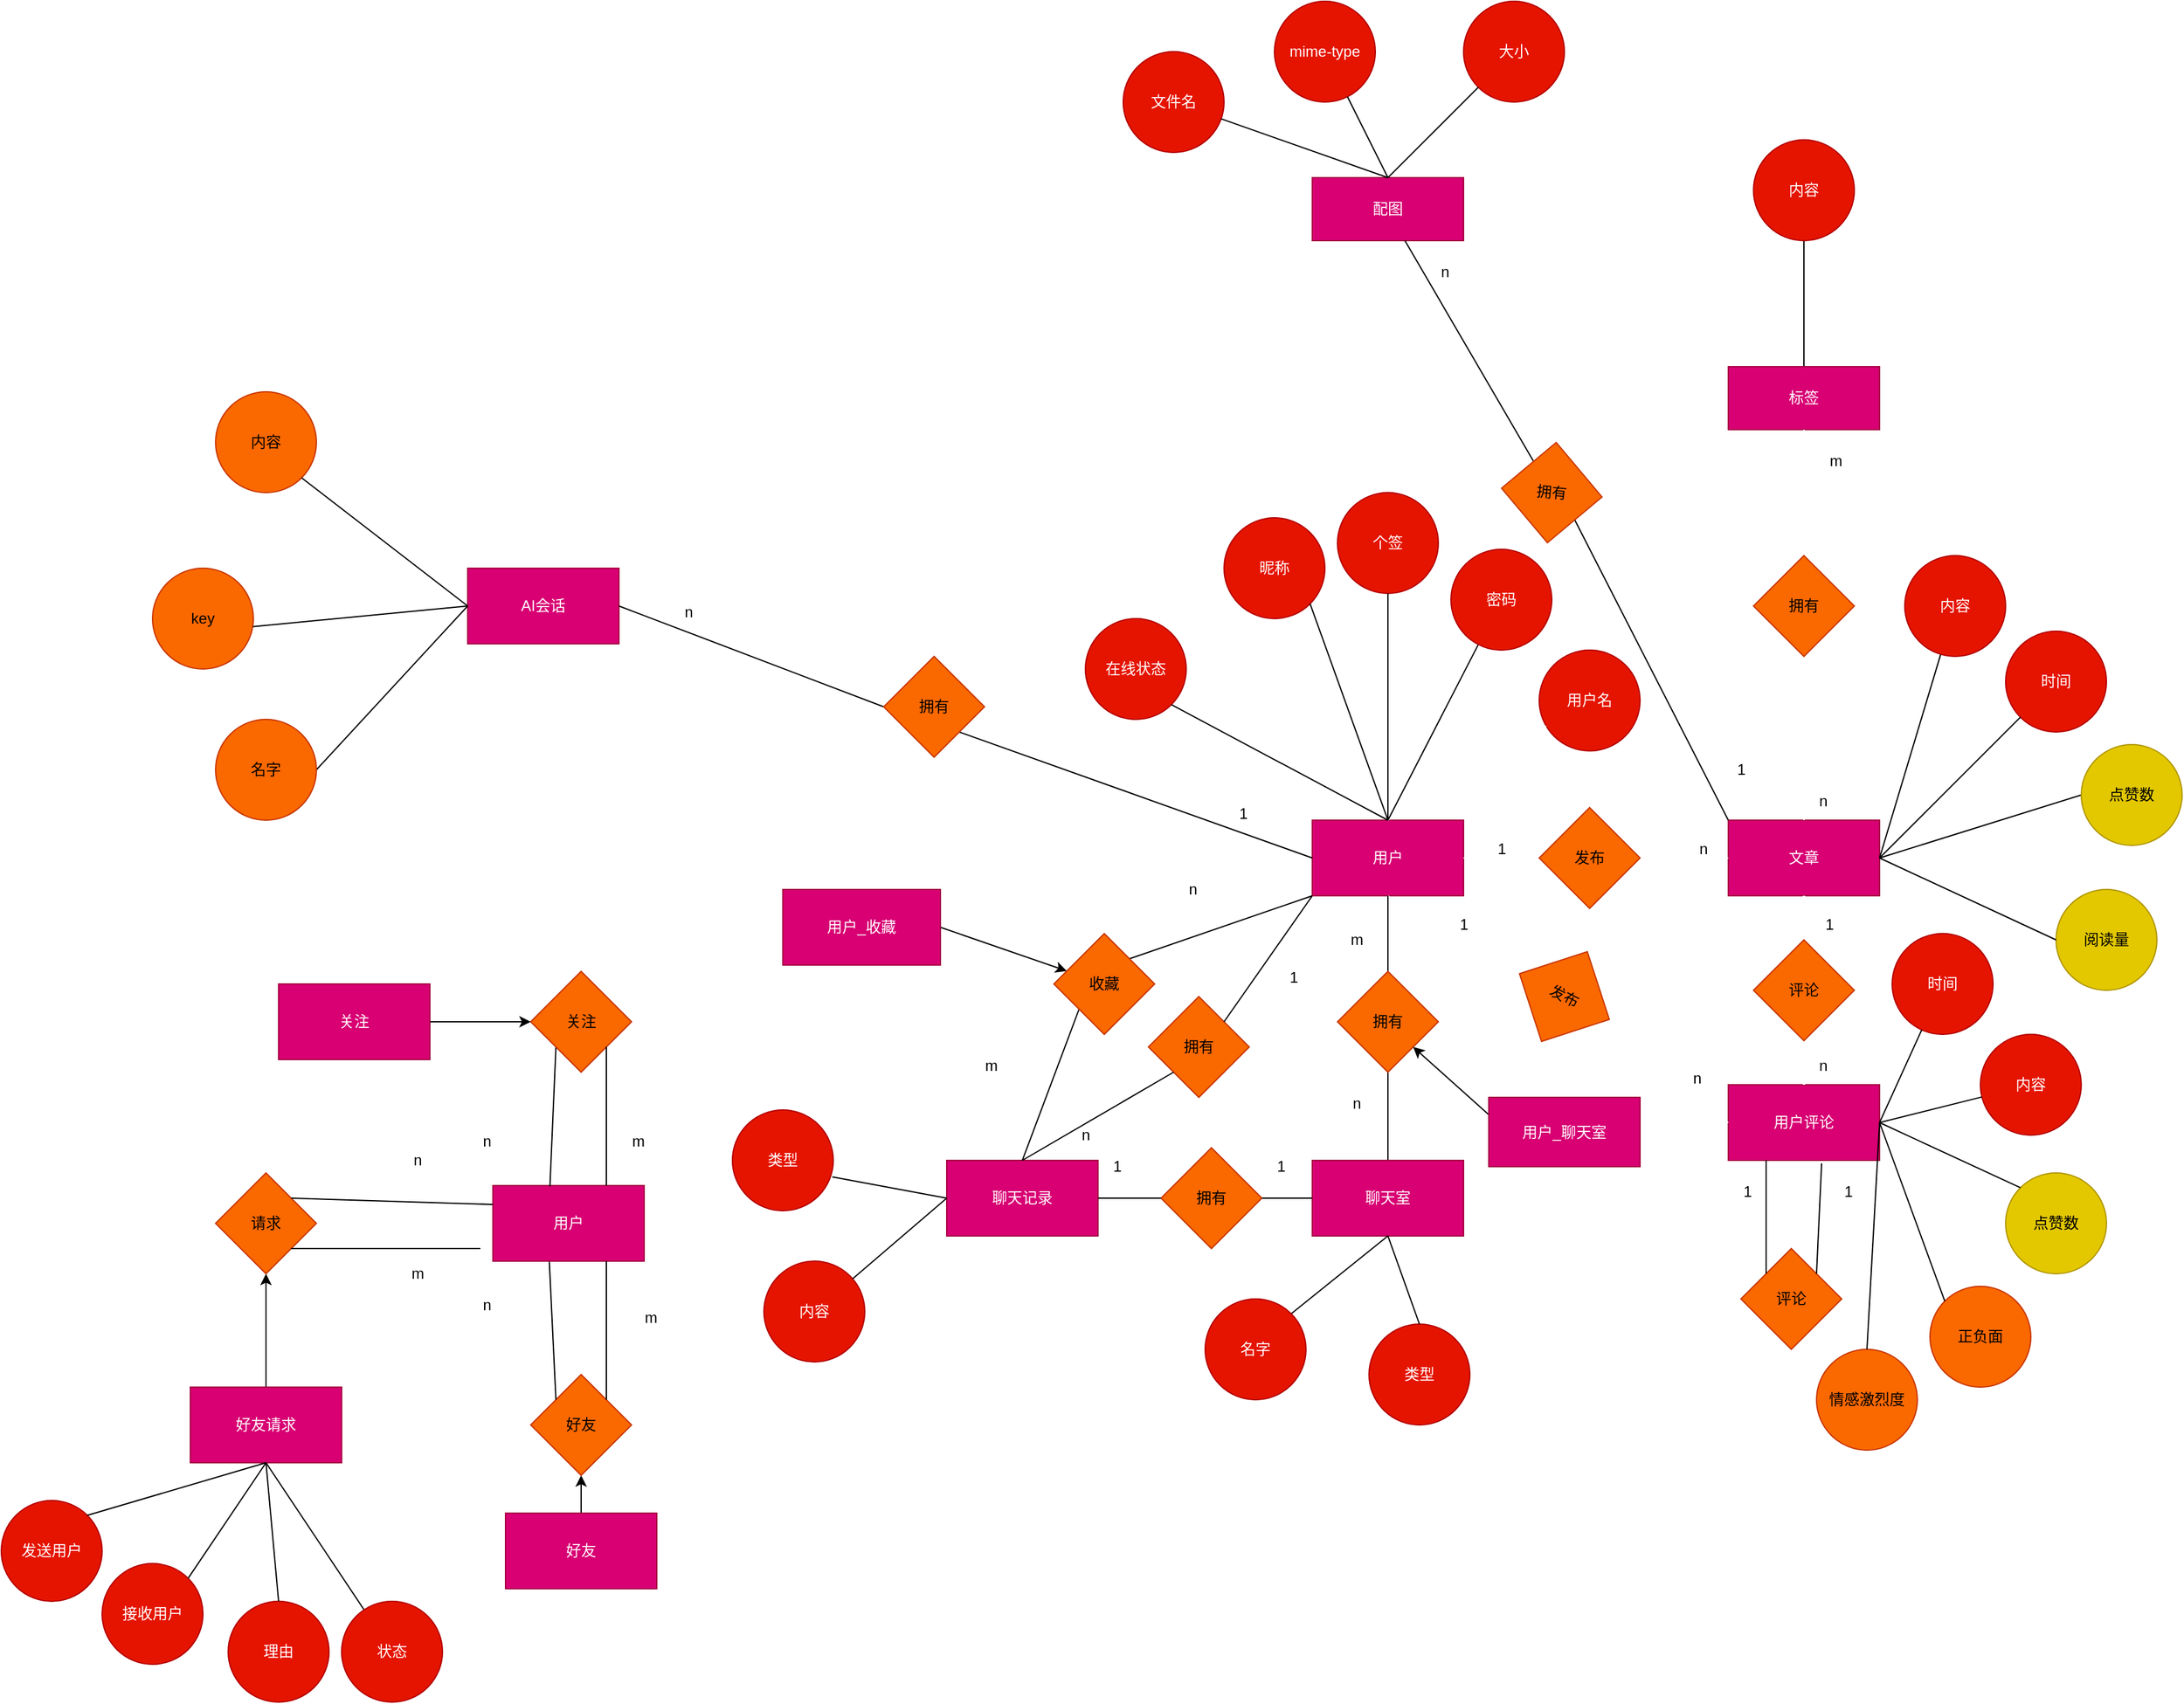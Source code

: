 <mxfile>
    <diagram id="R2lEEEUBdFMjLlhIrx00" name="Page-1">
        <mxGraphModel dx="3208" dy="2515" grid="1" gridSize="10" guides="1" tooltips="1" connect="1" arrows="0" fold="1" page="1" pageScale="1" pageWidth="850" pageHeight="1100" background="none" math="0" shadow="0" extFonts="Permanent Marker^https://fonts.googleapis.com/css?family=Permanent+Marker">
            <root>
                <mxCell id="0"/>
                <mxCell id="1" parent="0"/>
                <mxCell id="DeaLxXlCog-NYYRVNvKE-16" value="用户" style="rounded=0;whiteSpace=wrap;html=1;fillColor=#d80073;fontColor=#ffffff;strokeColor=#A50040;" parent="1" vertex="1">
                    <mxGeometry x="140" y="170" width="120" height="60" as="geometry"/>
                </mxCell>
                <mxCell id="DeaLxXlCog-NYYRVNvKE-17" value="文章" style="rounded=0;whiteSpace=wrap;html=1;fillColor=#d80073;fontColor=#ffffff;strokeColor=#A50040;" parent="1" vertex="1">
                    <mxGeometry x="470" y="170" width="120" height="60" as="geometry"/>
                </mxCell>
                <mxCell id="DeaLxXlCog-NYYRVNvKE-18" value="用户评论" style="rounded=0;whiteSpace=wrap;html=1;fillColor=#d80073;fontColor=#ffffff;strokeColor=#A50040;" parent="1" vertex="1">
                    <mxGeometry x="470" y="380" width="120" height="60" as="geometry"/>
                </mxCell>
                <mxCell id="DeaLxXlCog-NYYRVNvKE-57" value="" style="edgeStyle=orthogonalEdgeStyle;rounded=0;orthogonalLoop=1;jettySize=auto;html=1;endArrow=none;endFill=0;" parent="1" source="DeaLxXlCog-NYYRVNvKE-19" target="DeaLxXlCog-NYYRVNvKE-56" edge="1">
                    <mxGeometry relative="1" as="geometry"/>
                </mxCell>
                <mxCell id="DeaLxXlCog-NYYRVNvKE-19" value="标签" style="rounded=0;whiteSpace=wrap;html=1;fillColor=#d80073;fontColor=#ffffff;strokeColor=#A50040;" parent="1" vertex="1">
                    <mxGeometry x="470" y="-190" width="120" height="50" as="geometry"/>
                </mxCell>
                <mxCell id="DeaLxXlCog-NYYRVNvKE-20" value="" style="endArrow=none;html=1;rounded=0;exitX=1;exitY=0.5;exitDx=0;exitDy=0;strokeColor=#FFFFFF;entryX=0;entryY=0.5;entryDx=0;entryDy=0;fillColor=#f5f5f5;" parent="1" source="DeaLxXlCog-NYYRVNvKE-16" target="DeaLxXlCog-NYYRVNvKE-17" edge="1">
                    <mxGeometry width="50" height="50" relative="1" as="geometry">
                        <mxPoint x="400" y="240" as="sourcePoint"/>
                        <mxPoint x="460" y="200" as="targetPoint"/>
                    </mxGeometry>
                </mxCell>
                <mxCell id="DeaLxXlCog-NYYRVNvKE-21" value="发布" style="rhombus;whiteSpace=wrap;html=1;fillColor=#fa6800;strokeColor=#C73500;fontColor=#000000;" parent="1" vertex="1">
                    <mxGeometry x="320" y="160" width="80" height="80" as="geometry"/>
                </mxCell>
                <mxCell id="DeaLxXlCog-NYYRVNvKE-22" value="" style="endArrow=none;html=1;rounded=0;entryX=0;entryY=0.5;entryDx=0;entryDy=0;exitX=0.5;exitY=1;exitDx=0;exitDy=0;fillColor=#f5f5f5;strokeColor=#FFFFFF;" parent="1" source="DeaLxXlCog-NYYRVNvKE-16" target="DeaLxXlCog-NYYRVNvKE-18" edge="1">
                    <mxGeometry width="50" height="50" relative="1" as="geometry">
                        <mxPoint x="210" y="240" as="sourcePoint"/>
                        <mxPoint x="450" y="190" as="targetPoint"/>
                        <Array as="points"/>
                    </mxGeometry>
                </mxCell>
                <mxCell id="DeaLxXlCog-NYYRVNvKE-23" value="发布" style="rhombus;whiteSpace=wrap;html=1;direction=south;rotation=27;fillColor=#fa6800;fontColor=#000000;strokeColor=#C73500;" parent="1" vertex="1">
                    <mxGeometry x="300" y="270" width="80" height="80" as="geometry"/>
                </mxCell>
                <mxCell id="DeaLxXlCog-NYYRVNvKE-24" value="" style="endArrow=none;html=1;strokeWidth=2;rounded=0;entryX=0.5;entryY=1;entryDx=0;entryDy=0;exitX=0.5;exitY=0;exitDx=0;exitDy=0;fillColor=#6a00ff;strokeColor=#FFFFFF;" parent="1" source="DeaLxXlCog-NYYRVNvKE-26" target="DeaLxXlCog-NYYRVNvKE-17" edge="1">
                    <mxGeometry width="50" height="50" relative="1" as="geometry">
                        <mxPoint x="400" y="240" as="sourcePoint"/>
                        <mxPoint x="450" y="190" as="targetPoint"/>
                    </mxGeometry>
                </mxCell>
                <mxCell id="DeaLxXlCog-NYYRVNvKE-25" value="" style="endArrow=none;html=1;strokeWidth=2;rounded=0;entryX=0.5;entryY=1;entryDx=0;entryDy=0;exitX=0.5;exitY=0;exitDx=0;exitDy=0;fillColor=#6a00ff;strokeColor=#FFFFFF;" parent="1" source="DeaLxXlCog-NYYRVNvKE-18" target="DeaLxXlCog-NYYRVNvKE-26" edge="1">
                    <mxGeometry width="50" height="50" relative="1" as="geometry">
                        <mxPoint x="530" y="370" as="sourcePoint"/>
                        <mxPoint x="530" y="230" as="targetPoint"/>
                    </mxGeometry>
                </mxCell>
                <mxCell id="DeaLxXlCog-NYYRVNvKE-26" value="评论" style="rhombus;whiteSpace=wrap;html=1;fillColor=#fa6800;fontColor=#000000;strokeColor=#C73500;" parent="1" vertex="1">
                    <mxGeometry x="490" y="265" width="80" height="80" as="geometry"/>
                </mxCell>
                <mxCell id="DeaLxXlCog-NYYRVNvKE-27" value="" style="endArrow=none;html=1;rounded=0;entryX=0.5;entryY=1;entryDx=0;entryDy=0;exitX=0.5;exitY=0;exitDx=0;exitDy=0;fillColor=#6a00ff;strokeColor=#FFFFFF;startArrow=none;" parent="1" source="DeaLxXlCog-NYYRVNvKE-29" target="DeaLxXlCog-NYYRVNvKE-19" edge="1">
                    <mxGeometry width="50" height="50" relative="1" as="geometry">
                        <mxPoint x="400" y="240" as="sourcePoint"/>
                        <mxPoint x="450" y="190" as="targetPoint"/>
                    </mxGeometry>
                </mxCell>
                <mxCell id="DeaLxXlCog-NYYRVNvKE-30" value="用户名" style="ellipse;whiteSpace=wrap;html=1;rounded=0;fillColor=#e51400;fontColor=#ffffff;strokeColor=#B20000;" parent="1" vertex="1">
                    <mxGeometry x="320" y="35" width="80" height="80" as="geometry"/>
                </mxCell>
                <mxCell id="DeaLxXlCog-NYYRVNvKE-34" value="" style="endArrow=none;html=1;rounded=0;fillColor=#b1ddf0;strokeColor=#FFFFFF;exitX=0.5;exitY=0;exitDx=0;exitDy=0;" parent="1" source="DeaLxXlCog-NYYRVNvKE-16" target="DeaLxXlCog-NYYRVNvKE-30" edge="1">
                    <mxGeometry width="50" height="50" relative="1" as="geometry">
                        <mxPoint x="400" y="210" as="sourcePoint"/>
                        <mxPoint x="450" y="160" as="targetPoint"/>
                    </mxGeometry>
                </mxCell>
                <mxCell id="DeaLxXlCog-NYYRVNvKE-35" value="" style="endArrow=none;html=1;rounded=0;" parent="1" target="DeaLxXlCog-NYYRVNvKE-36" edge="1">
                    <mxGeometry width="50" height="50" relative="1" as="geometry">
                        <mxPoint x="200" y="170" as="sourcePoint"/>
                        <mxPoint x="50" y="180" as="targetPoint"/>
                    </mxGeometry>
                </mxCell>
                <mxCell id="DeaLxXlCog-NYYRVNvKE-36" value="密码" style="ellipse;whiteSpace=wrap;html=1;fillColor=#e51400;fontColor=#ffffff;strokeColor=#B20000;" parent="1" vertex="1">
                    <mxGeometry x="250" y="-45" width="80" height="80" as="geometry"/>
                </mxCell>
                <mxCell id="DeaLxXlCog-NYYRVNvKE-37" value="1" style="text;html=1;align=center;verticalAlign=middle;resizable=0;points=[];autosize=1;strokeColor=none;fillColor=none;" parent="1" vertex="1">
                    <mxGeometry x="275" y="178" width="30" height="30" as="geometry"/>
                </mxCell>
                <mxCell id="DeaLxXlCog-NYYRVNvKE-38" value="n" style="text;html=1;align=center;verticalAlign=middle;resizable=0;points=[];autosize=1;strokeColor=none;fillColor=none;" parent="1" vertex="1">
                    <mxGeometry x="435" y="178" width="30" height="30" as="geometry"/>
                </mxCell>
                <mxCell id="DeaLxXlCog-NYYRVNvKE-39" value="1" style="text;html=1;align=center;verticalAlign=middle;resizable=0;points=[];autosize=1;strokeColor=none;fillColor=none;" parent="1" vertex="1">
                    <mxGeometry x="245" y="238" width="30" height="30" as="geometry"/>
                </mxCell>
                <mxCell id="DeaLxXlCog-NYYRVNvKE-40" value="n" style="text;html=1;align=center;verticalAlign=middle;resizable=0;points=[];autosize=1;strokeColor=none;fillColor=none;" parent="1" vertex="1">
                    <mxGeometry x="430" y="360" width="30" height="30" as="geometry"/>
                </mxCell>
                <mxCell id="DeaLxXlCog-NYYRVNvKE-42" value="n" style="text;html=1;align=center;verticalAlign=middle;resizable=0;points=[];autosize=1;strokeColor=none;fillColor=none;" parent="1" vertex="1">
                    <mxGeometry x="530" y="140" width="30" height="30" as="geometry"/>
                </mxCell>
                <mxCell id="DeaLxXlCog-NYYRVNvKE-43" value="m" style="text;html=1;align=center;verticalAlign=middle;resizable=0;points=[];autosize=1;strokeColor=none;fillColor=none;" parent="1" vertex="1">
                    <mxGeometry x="540" y="-130" width="30" height="30" as="geometry"/>
                </mxCell>
                <mxCell id="DeaLxXlCog-NYYRVNvKE-44" value="1" style="text;html=1;align=center;verticalAlign=middle;resizable=0;points=[];autosize=1;strokeColor=none;fillColor=none;" parent="1" vertex="1">
                    <mxGeometry x="535" y="238" width="30" height="30" as="geometry"/>
                </mxCell>
                <mxCell id="DeaLxXlCog-NYYRVNvKE-45" value="n" style="text;html=1;align=center;verticalAlign=middle;resizable=0;points=[];autosize=1;strokeColor=none;fillColor=none;" parent="1" vertex="1">
                    <mxGeometry x="530" y="350" width="30" height="30" as="geometry"/>
                </mxCell>
                <mxCell id="DeaLxXlCog-NYYRVNvKE-46" value="时间" style="ellipse;whiteSpace=wrap;html=1;fillColor=#e51400;strokeColor=#B20000;fontColor=#ffffff;rounded=0;" parent="1" vertex="1">
                    <mxGeometry x="600" y="260" width="80" height="80" as="geometry"/>
                </mxCell>
                <mxCell id="DeaLxXlCog-NYYRVNvKE-48" value="内容" style="ellipse;whiteSpace=wrap;html=1;fillColor=#e51400;strokeColor=#B20000;fontColor=#ffffff;rounded=0;" parent="1" vertex="1">
                    <mxGeometry x="670" y="340" width="80" height="80" as="geometry"/>
                </mxCell>
                <mxCell id="DeaLxXlCog-NYYRVNvKE-50" value="时间" style="ellipse;whiteSpace=wrap;html=1;fillColor=#e51400;strokeColor=#B20000;fontColor=#ffffff;rounded=0;" parent="1" vertex="1">
                    <mxGeometry x="690" y="20" width="80" height="80" as="geometry"/>
                </mxCell>
                <mxCell id="DeaLxXlCog-NYYRVNvKE-54" value="" style="endArrow=none;html=1;rounded=0;" parent="1" target="DeaLxXlCog-NYYRVNvKE-55" edge="1">
                    <mxGeometry width="50" height="50" relative="1" as="geometry">
                        <mxPoint x="590" y="200" as="sourcePoint"/>
                        <mxPoint x="660" y="120" as="targetPoint"/>
                    </mxGeometry>
                </mxCell>
                <mxCell id="DeaLxXlCog-NYYRVNvKE-55" value="内容" style="ellipse;whiteSpace=wrap;html=1;fillColor=#e51400;fontColor=#ffffff;strokeColor=#B20000;" parent="1" vertex="1">
                    <mxGeometry x="610" y="-40" width="80" height="80" as="geometry"/>
                </mxCell>
                <mxCell id="DeaLxXlCog-NYYRVNvKE-56" value="内容" style="ellipse;whiteSpace=wrap;html=1;fillColor=#e51400;strokeColor=#B20000;fontColor=#ffffff;rounded=0;" parent="1" vertex="1">
                    <mxGeometry x="490" y="-370" width="80" height="80" as="geometry"/>
                </mxCell>
                <mxCell id="DeaLxXlCog-NYYRVNvKE-58" value="" style="endArrow=none;html=1;rounded=0;exitX=1;exitY=0.5;exitDx=0;exitDy=0;entryX=0;entryY=1;entryDx=0;entryDy=0;" parent="1" source="DeaLxXlCog-NYYRVNvKE-17" target="DeaLxXlCog-NYYRVNvKE-50" edge="1">
                    <mxGeometry width="50" height="50" relative="1" as="geometry">
                        <mxPoint x="600" y="180" as="sourcePoint"/>
                        <mxPoint x="670" y="130" as="targetPoint"/>
                    </mxGeometry>
                </mxCell>
                <mxCell id="DeaLxXlCog-NYYRVNvKE-59" value="" style="endArrow=none;html=1;rounded=0;exitX=1;exitY=0.5;exitDx=0;exitDy=0;" parent="1" source="DeaLxXlCog-NYYRVNvKE-18" target="DeaLxXlCog-NYYRVNvKE-46" edge="1">
                    <mxGeometry width="50" height="50" relative="1" as="geometry">
                        <mxPoint x="600" y="210" as="sourcePoint"/>
                        <mxPoint x="700" y="210" as="targetPoint"/>
                    </mxGeometry>
                </mxCell>
                <mxCell id="DeaLxXlCog-NYYRVNvKE-60" value="" style="endArrow=none;html=1;rounded=0;exitX=1;exitY=0.5;exitDx=0;exitDy=0;" parent="1" source="DeaLxXlCog-NYYRVNvKE-18" target="DeaLxXlCog-NYYRVNvKE-48" edge="1">
                    <mxGeometry width="50" height="50" relative="1" as="geometry">
                        <mxPoint x="590" y="400" as="sourcePoint"/>
                        <mxPoint x="700" y="410" as="targetPoint"/>
                    </mxGeometry>
                </mxCell>
                <mxCell id="5" value="1" style="text;html=1;align=center;verticalAlign=middle;resizable=0;points=[];autosize=1;strokeColor=none;fillColor=none;" parent="1" vertex="1">
                    <mxGeometry x="550" y="450" width="30" height="30" as="geometry"/>
                </mxCell>
                <mxCell id="6" value="1" style="text;html=1;align=center;verticalAlign=middle;resizable=0;points=[];autosize=1;strokeColor=none;fillColor=none;" parent="1" vertex="1">
                    <mxGeometry x="470" y="450" width="30" height="30" as="geometry"/>
                </mxCell>
                <mxCell id="8" value="评论" style="rhombus;whiteSpace=wrap;html=1;fillColor=#fa6800;fontColor=#000000;strokeColor=#C73500;" parent="1" vertex="1">
                    <mxGeometry x="480" y="510" width="80" height="80" as="geometry"/>
                </mxCell>
                <mxCell id="10" value="" style="endArrow=none;html=1;exitX=0;exitY=0;exitDx=0;exitDy=0;entryX=0.25;entryY=1;entryDx=0;entryDy=0;" parent="1" source="8" target="DeaLxXlCog-NYYRVNvKE-18" edge="1">
                    <mxGeometry width="50" height="50" relative="1" as="geometry">
                        <mxPoint x="490" y="530" as="sourcePoint"/>
                        <mxPoint x="500" y="420" as="targetPoint"/>
                    </mxGeometry>
                </mxCell>
                <mxCell id="11" value="" style="endArrow=none;html=1;entryX=0.617;entryY=1.04;entryDx=0;entryDy=0;entryPerimeter=0;exitX=1;exitY=0;exitDx=0;exitDy=0;" parent="1" source="8" target="DeaLxXlCog-NYYRVNvKE-18" edge="1">
                    <mxGeometry width="50" height="50" relative="1" as="geometry">
                        <mxPoint x="490" y="530" as="sourcePoint"/>
                        <mxPoint x="540" y="480" as="targetPoint"/>
                    </mxGeometry>
                </mxCell>
                <mxCell id="13" value="" style="endArrow=none;html=1;exitX=0.5;exitY=1;exitDx=0;exitDy=0;entryX=0.5;entryY=0;entryDx=0;entryDy=0;startArrow=none;" parent="1" source="17" target="103" edge="1">
                    <mxGeometry width="50" height="50" relative="1" as="geometry">
                        <mxPoint x="260" y="330" as="sourcePoint"/>
                        <mxPoint x="200" y="370" as="targetPoint"/>
                    </mxGeometry>
                </mxCell>
                <mxCell id="18" value="m" style="text;html=1;align=center;verticalAlign=middle;resizable=0;points=[];autosize=1;strokeColor=none;fillColor=none;" parent="1" vertex="1">
                    <mxGeometry x="160" y="250" width="30" height="30" as="geometry"/>
                </mxCell>
                <mxCell id="19" value="n" style="text;html=1;align=center;verticalAlign=middle;resizable=0;points=[];autosize=1;strokeColor=none;fillColor=none;" parent="1" vertex="1">
                    <mxGeometry x="160" y="380" width="30" height="30" as="geometry"/>
                </mxCell>
                <mxCell id="23" value="配图" style="whiteSpace=wrap;html=1;fillColor=#d80073;fontColor=#ffffff;strokeColor=#A50040;" parent="1" vertex="1">
                    <mxGeometry x="140" y="-340" width="120" height="50" as="geometry"/>
                </mxCell>
                <mxCell id="24" value="" style="endArrow=none;html=1;entryX=0;entryY=0;entryDx=0;entryDy=0;exitX=1;exitY=1;exitDx=0;exitDy=0;startArrow=none;" parent="1" source="25" target="DeaLxXlCog-NYYRVNvKE-17" edge="1">
                    <mxGeometry width="50" height="50" relative="1" as="geometry">
                        <mxPoint x="390" y="170" as="sourcePoint"/>
                        <mxPoint x="440" y="120" as="targetPoint"/>
                    </mxGeometry>
                </mxCell>
                <mxCell id="27" value="1" style="text;html=1;align=center;verticalAlign=middle;resizable=0;points=[];autosize=1;strokeColor=none;fillColor=none;" parent="1" vertex="1">
                    <mxGeometry x="465" y="115" width="30" height="30" as="geometry"/>
                </mxCell>
                <mxCell id="28" value="n" style="text;html=1;align=center;verticalAlign=middle;resizable=0;points=[];autosize=1;strokeColor=none;fillColor=none;rotation=0;" parent="1" vertex="1">
                    <mxGeometry x="230" y="-280" width="30" height="30" as="geometry"/>
                </mxCell>
                <mxCell id="29" value="文件名" style="ellipse;whiteSpace=wrap;html=1;aspect=fixed;fillColor=#e51400;fontColor=#ffffff;strokeColor=#B20000;" parent="1" vertex="1">
                    <mxGeometry x="-10" y="-440" width="80" height="80" as="geometry"/>
                </mxCell>
                <mxCell id="30" value="mime-type" style="ellipse;whiteSpace=wrap;html=1;aspect=fixed;fillColor=#e51400;fontColor=#ffffff;strokeColor=#B20000;" parent="1" vertex="1">
                    <mxGeometry x="110" y="-480" width="80" height="80" as="geometry"/>
                </mxCell>
                <mxCell id="31" value="大小" style="ellipse;whiteSpace=wrap;html=1;aspect=fixed;fillColor=#e51400;fontColor=#ffffff;strokeColor=#B20000;" parent="1" vertex="1">
                    <mxGeometry x="260" y="-480" width="80" height="80" as="geometry"/>
                </mxCell>
                <mxCell id="32" value="" style="endArrow=none;html=1;entryX=0.5;entryY=0;entryDx=0;entryDy=0;" parent="1" source="30" target="23" edge="1">
                    <mxGeometry width="50" height="50" relative="1" as="geometry">
                        <mxPoint x="140" y="20" as="sourcePoint"/>
                        <mxPoint x="190" y="-60" as="targetPoint"/>
                    </mxGeometry>
                </mxCell>
                <mxCell id="33" value="" style="endArrow=none;html=1;entryX=0.5;entryY=0;entryDx=0;entryDy=0;" parent="1" source="29" target="23" edge="1">
                    <mxGeometry width="50" height="50" relative="1" as="geometry">
                        <mxPoint x="189.522" y="-121.15" as="sourcePoint"/>
                        <mxPoint x="200" y="-50" as="targetPoint"/>
                    </mxGeometry>
                </mxCell>
                <mxCell id="34" value="" style="endArrow=none;html=1;entryX=0.5;entryY=0;entryDx=0;entryDy=0;exitX=0;exitY=1;exitDx=0;exitDy=0;" parent="1" source="31" target="23" edge="1">
                    <mxGeometry width="50" height="50" relative="1" as="geometry">
                        <mxPoint x="220" y="-110" as="sourcePoint"/>
                        <mxPoint x="220" y="-30" as="targetPoint"/>
                    </mxGeometry>
                </mxCell>
                <mxCell id="35" value="点赞数" style="ellipse;whiteSpace=wrap;html=1;fillColor=#e3c800;strokeColor=#B09500;fontColor=#000000;rounded=0;" parent="1" vertex="1">
                    <mxGeometry x="690" y="450" width="80" height="80" as="geometry"/>
                </mxCell>
                <mxCell id="36" value="" style="endArrow=none;html=1;rounded=0;entryX=0;entryY=0;entryDx=0;entryDy=0;exitX=1;exitY=0.5;exitDx=0;exitDy=0;" parent="1" source="DeaLxXlCog-NYYRVNvKE-18" target="35" edge="1">
                    <mxGeometry width="50" height="50" relative="1" as="geometry">
                        <mxPoint x="590" y="400" as="sourcePoint"/>
                        <mxPoint x="670.652" y="422.807" as="targetPoint"/>
                    </mxGeometry>
                </mxCell>
                <mxCell id="38" value="AI会话" style="rounded=0;whiteSpace=wrap;html=1;fillColor=#d80073;fontColor=#ffffff;strokeColor=#A50040;" parent="1" vertex="1">
                    <mxGeometry x="-530" y="-30" width="120" height="60" as="geometry"/>
                </mxCell>
                <mxCell id="39" value="" style="endArrow=none;html=1;exitX=1;exitY=1;exitDx=0;exitDy=0;entryX=0;entryY=0.5;entryDx=0;entryDy=0;startArrow=none;" parent="1" source="40" target="DeaLxXlCog-NYYRVNvKE-16" edge="1">
                    <mxGeometry width="50" height="50" relative="1" as="geometry">
                        <mxPoint x="-30" y="200" as="sourcePoint"/>
                        <mxPoint x="20" y="150" as="targetPoint"/>
                    </mxGeometry>
                </mxCell>
                <mxCell id="41" value="1" style="text;html=1;align=center;verticalAlign=middle;resizable=0;points=[];autosize=1;strokeColor=none;fillColor=none;" parent="1" vertex="1">
                    <mxGeometry x="70" y="150" width="30" height="30" as="geometry"/>
                </mxCell>
                <mxCell id="42" value="n" style="text;html=1;align=center;verticalAlign=middle;resizable=0;points=[];autosize=1;strokeColor=none;fillColor=none;" parent="1" vertex="1">
                    <mxGeometry x="-370" y="-10" width="30" height="30" as="geometry"/>
                </mxCell>
                <mxCell id="49" value="" style="endArrow=none;html=1;entryX=0;entryY=0.5;entryDx=0;entryDy=0;exitX=1;exitY=0.5;exitDx=0;exitDy=0;" parent="1" source="50" target="38" edge="1">
                    <mxGeometry width="50" height="50" relative="1" as="geometry">
                        <mxPoint x="-300" y="200" as="sourcePoint"/>
                        <mxPoint x="-220" y="210" as="targetPoint"/>
                    </mxGeometry>
                </mxCell>
                <mxCell id="50" value="名字" style="ellipse;whiteSpace=wrap;html=1;aspect=fixed;fillColor=#fa6800;fontColor=#000000;strokeColor=#C73500;" parent="1" vertex="1">
                    <mxGeometry x="-730" y="90" width="80" height="80" as="geometry"/>
                </mxCell>
                <mxCell id="63" value="情感激烈度" style="ellipse;whiteSpace=wrap;html=1;aspect=fixed;fillColor=#fa6800;fontColor=#000000;strokeColor=#C73500;" parent="1" vertex="1">
                    <mxGeometry x="540" y="590" width="80" height="80" as="geometry"/>
                </mxCell>
                <mxCell id="64" value="" style="endArrow=none;html=1;exitX=1;exitY=0.5;exitDx=0;exitDy=0;entryX=0.5;entryY=0;entryDx=0;entryDy=0;" parent="1" source="DeaLxXlCog-NYYRVNvKE-18" target="63" edge="1">
                    <mxGeometry width="50" height="50" relative="1" as="geometry">
                        <mxPoint x="180" y="440" as="sourcePoint"/>
                        <mxPoint x="190" y="490" as="targetPoint"/>
                    </mxGeometry>
                </mxCell>
                <mxCell id="65" value="正负面" style="ellipse;whiteSpace=wrap;html=1;aspect=fixed;fillColor=#fa6800;fontColor=#000000;strokeColor=#C73500;" parent="1" vertex="1">
                    <mxGeometry x="630" y="540" width="80" height="80" as="geometry"/>
                </mxCell>
                <mxCell id="66" value="" style="endArrow=none;html=1;exitX=1;exitY=0.5;exitDx=0;exitDy=0;entryX=0;entryY=0;entryDx=0;entryDy=0;" parent="1" source="DeaLxXlCog-NYYRVNvKE-18" target="65" edge="1">
                    <mxGeometry width="50" height="50" relative="1" as="geometry">
                        <mxPoint x="360" y="630" as="sourcePoint"/>
                        <mxPoint x="318.284" y="681.716" as="targetPoint"/>
                    </mxGeometry>
                </mxCell>
                <mxCell id="75" value="" style="endArrow=none;html=1;rounded=0;exitX=1;exitY=0.5;exitDx=0;exitDy=0;entryX=0;entryY=0.5;entryDx=0;entryDy=0;" parent="1" source="DeaLxXlCog-NYYRVNvKE-17" target="76" edge="1">
                    <mxGeometry width="50" height="50" relative="1" as="geometry">
                        <mxPoint x="600" y="210" as="sourcePoint"/>
                        <mxPoint x="660" y="270" as="targetPoint"/>
                    </mxGeometry>
                </mxCell>
                <mxCell id="76" value="点赞数" style="ellipse;whiteSpace=wrap;html=1;fillColor=#e3c800;strokeColor=#B09500;fontColor=#000000;rounded=0;" parent="1" vertex="1">
                    <mxGeometry x="750" y="110" width="80" height="80" as="geometry"/>
                </mxCell>
                <mxCell id="77" value="阅读量" style="ellipse;whiteSpace=wrap;html=1;fillColor=#e3c800;strokeColor=#B09500;fontColor=#000000;rounded=0;" parent="1" vertex="1">
                    <mxGeometry x="730" y="225" width="80" height="80" as="geometry"/>
                </mxCell>
                <mxCell id="78" value="" style="endArrow=none;html=1;rounded=0;entryX=0;entryY=0.5;entryDx=0;entryDy=0;" parent="1" target="77" edge="1">
                    <mxGeometry width="50" height="50" relative="1" as="geometry">
                        <mxPoint x="590" y="200" as="sourcePoint"/>
                        <mxPoint x="760" y="203" as="targetPoint"/>
                    </mxGeometry>
                </mxCell>
                <mxCell id="80" value="个签" style="ellipse;whiteSpace=wrap;html=1;fillColor=#e51400;fontColor=#ffffff;strokeColor=#B20000;" parent="1" vertex="1">
                    <mxGeometry x="160" y="-90" width="80" height="80" as="geometry"/>
                </mxCell>
                <mxCell id="81" value="" style="endArrow=none;html=1;rounded=0;exitX=0.5;exitY=0;exitDx=0;exitDy=0;" parent="1" source="DeaLxXlCog-NYYRVNvKE-16" target="80" edge="1">
                    <mxGeometry width="50" height="50" relative="1" as="geometry">
                        <mxPoint x="190" y="170" as="sourcePoint"/>
                        <mxPoint x="167.889" y="95.777" as="targetPoint"/>
                    </mxGeometry>
                </mxCell>
                <mxCell id="90" value="key" style="ellipse;whiteSpace=wrap;html=1;aspect=fixed;fillColor=#fa6800;fontColor=#000000;strokeColor=#C73500;" parent="1" vertex="1">
                    <mxGeometry x="-780" y="-30" width="80" height="80" as="geometry"/>
                </mxCell>
                <mxCell id="91" value="" style="endArrow=none;html=1;exitX=0;exitY=0.5;exitDx=0;exitDy=0;entryX=0.996;entryY=0.58;entryDx=0;entryDy=0;entryPerimeter=0;" parent="1" source="38" target="90" edge="1">
                    <mxGeometry width="50" height="50" relative="1" as="geometry">
                        <mxPoint x="-120" y="280" as="sourcePoint"/>
                        <mxPoint x="-70" y="230" as="targetPoint"/>
                    </mxGeometry>
                </mxCell>
                <mxCell id="92" value="内容" style="ellipse;whiteSpace=wrap;html=1;aspect=fixed;fillColor=#fa6800;fontColor=#000000;strokeColor=#C73500;" parent="1" vertex="1">
                    <mxGeometry x="-730" y="-170" width="80" height="80" as="geometry"/>
                </mxCell>
                <mxCell id="93" value="" style="endArrow=none;html=1;entryX=1;entryY=1;entryDx=0;entryDy=0;exitX=0;exitY=0.5;exitDx=0;exitDy=0;" parent="1" source="38" target="92" edge="1">
                    <mxGeometry width="50" height="50" relative="1" as="geometry">
                        <mxPoint x="-230" y="200" as="sourcePoint"/>
                        <mxPoint x="-311.716" y="148.284" as="targetPoint"/>
                    </mxGeometry>
                </mxCell>
                <mxCell id="190" style="edgeStyle=none;html=1;exitX=0.5;exitY=0;exitDx=0;exitDy=0;entryX=0.5;entryY=1;entryDx=0;entryDy=0;" parent="1" source="102" target="185" edge="1">
                    <mxGeometry relative="1" as="geometry"/>
                </mxCell>
                <mxCell id="102" value="好友请求" style="whiteSpace=wrap;html=1;fillColor=#d80073;fontColor=#ffffff;strokeColor=#A50040;" parent="1" vertex="1">
                    <mxGeometry x="-750" y="620" width="120" height="60" as="geometry"/>
                </mxCell>
                <mxCell id="103" value="聊天室" style="whiteSpace=wrap;html=1;fillColor=#d80073;fontColor=#ffffff;strokeColor=#A50040;" parent="1" vertex="1">
                    <mxGeometry x="140" y="440" width="120" height="60" as="geometry"/>
                </mxCell>
                <mxCell id="105" value="" style="endArrow=none;html=1;exitX=0.5;exitY=1;exitDx=0;exitDy=0;entryX=0.5;entryY=0;entryDx=0;entryDy=0;" parent="1" source="DeaLxXlCog-NYYRVNvKE-16" target="17" edge="1">
                    <mxGeometry width="50" height="50" relative="1" as="geometry">
                        <mxPoint x="200" y="230" as="sourcePoint"/>
                        <mxPoint x="200" y="435" as="targetPoint"/>
                    </mxGeometry>
                </mxCell>
                <mxCell id="17" value="拥有" style="rhombus;whiteSpace=wrap;html=1;fillColor=#fa6800;fontColor=#000000;strokeColor=#C73500;" parent="1" vertex="1">
                    <mxGeometry x="160" y="290" width="80" height="80" as="geometry"/>
                </mxCell>
                <mxCell id="144" style="edgeStyle=none;html=1;exitX=0;exitY=0.25;exitDx=0;exitDy=0;entryX=1;entryY=1;entryDx=0;entryDy=0;" parent="1" source="107" target="17" edge="1">
                    <mxGeometry relative="1" as="geometry"/>
                </mxCell>
                <mxCell id="107" value="用户_聊天室" style="whiteSpace=wrap;html=1;fillColor=#d80073;fontColor=#ffffff;strokeColor=#A50040;" parent="1" vertex="1">
                    <mxGeometry x="280" y="390" width="120" height="55" as="geometry"/>
                </mxCell>
                <mxCell id="108" value="聊天记录" style="whiteSpace=wrap;html=1;fillColor=#d80073;fontColor=#ffffff;strokeColor=#A50040;" parent="1" vertex="1">
                    <mxGeometry x="-150" y="440" width="120" height="60" as="geometry"/>
                </mxCell>
                <mxCell id="143" style="edgeStyle=none;html=1;exitX=1;exitY=0.5;exitDx=0;exitDy=0;" parent="1" source="110" target="118" edge="1">
                    <mxGeometry relative="1" as="geometry"/>
                </mxCell>
                <mxCell id="110" value="用户_收藏" style="whiteSpace=wrap;html=1;fillColor=#d80073;fontColor=#ffffff;strokeColor=#A50040;" parent="1" vertex="1">
                    <mxGeometry x="-280" y="225" width="125" height="60" as="geometry"/>
                </mxCell>
                <mxCell id="111" value="拥有" style="rhombus;whiteSpace=wrap;html=1;fillColor=#fa6800;fontColor=#000000;strokeColor=#C73500;" parent="1" vertex="1">
                    <mxGeometry x="20" y="430" width="80" height="80" as="geometry"/>
                </mxCell>
                <mxCell id="112" value="" style="endArrow=none;html=1;exitX=1;exitY=0.5;exitDx=0;exitDy=0;entryX=0;entryY=0.5;entryDx=0;entryDy=0;" parent="1" source="111" target="103" edge="1">
                    <mxGeometry width="50" height="50" relative="1" as="geometry">
                        <mxPoint x="220" y="230" as="sourcePoint"/>
                        <mxPoint x="270" y="180" as="targetPoint"/>
                    </mxGeometry>
                </mxCell>
                <mxCell id="113" value="" style="endArrow=none;html=1;exitX=1;exitY=0.5;exitDx=0;exitDy=0;entryX=0;entryY=0.5;entryDx=0;entryDy=0;" parent="1" source="108" target="111" edge="1">
                    <mxGeometry width="50" height="50" relative="1" as="geometry">
                        <mxPoint x="110" y="480" as="sourcePoint"/>
                        <mxPoint x="150" y="475" as="targetPoint"/>
                    </mxGeometry>
                </mxCell>
                <mxCell id="115" value="1" style="text;html=1;align=center;verticalAlign=middle;resizable=0;points=[];autosize=1;strokeColor=none;fillColor=none;" parent="1" vertex="1">
                    <mxGeometry x="100" y="430" width="30" height="30" as="geometry"/>
                </mxCell>
                <mxCell id="116" value="1" style="text;html=1;align=center;verticalAlign=middle;resizable=0;points=[];autosize=1;strokeColor=none;fillColor=none;" parent="1" vertex="1">
                    <mxGeometry x="-30" y="430" width="30" height="30" as="geometry"/>
                </mxCell>
                <mxCell id="117" value="" style="endArrow=none;html=1;exitX=1;exitY=0;exitDx=0;exitDy=0;entryX=0;entryY=1;entryDx=0;entryDy=0;startArrow=none;" parent="1" source="118" target="DeaLxXlCog-NYYRVNvKE-16" edge="1">
                    <mxGeometry width="50" height="50" relative="1" as="geometry">
                        <mxPoint x="220" y="230" as="sourcePoint"/>
                        <mxPoint x="270" y="180" as="targetPoint"/>
                    </mxGeometry>
                </mxCell>
                <mxCell id="119" value="" style="endArrow=none;html=1;exitX=0.5;exitY=0;exitDx=0;exitDy=0;entryX=0;entryY=1;entryDx=0;entryDy=0;" parent="1" source="108" target="118" edge="1">
                    <mxGeometry width="50" height="50" relative="1" as="geometry">
                        <mxPoint x="-90" y="440" as="sourcePoint"/>
                        <mxPoint x="140" y="230" as="targetPoint"/>
                    </mxGeometry>
                </mxCell>
                <mxCell id="118" value="收藏" style="rhombus;whiteSpace=wrap;html=1;fillColor=#fa6800;fontColor=#000000;strokeColor=#C73500;" parent="1" vertex="1">
                    <mxGeometry x="-65" y="260" width="80" height="80" as="geometry"/>
                </mxCell>
                <mxCell id="120" value="n" style="text;html=1;align=center;verticalAlign=middle;resizable=0;points=[];autosize=1;strokeColor=none;fillColor=none;" parent="1" vertex="1">
                    <mxGeometry x="30" y="210" width="30" height="30" as="geometry"/>
                </mxCell>
                <mxCell id="121" value="m" style="text;html=1;align=center;verticalAlign=middle;resizable=0;points=[];autosize=1;strokeColor=none;fillColor=none;" parent="1" vertex="1">
                    <mxGeometry x="-130" y="350" width="30" height="30" as="geometry"/>
                </mxCell>
                <mxCell id="123" value="类型" style="ellipse;whiteSpace=wrap;html=1;fillColor=#e51400;fontColor=#ffffff;strokeColor=#B20000;" parent="1" vertex="1">
                    <mxGeometry x="-320" y="400" width="80" height="80" as="geometry"/>
                </mxCell>
                <mxCell id="125" value="昵称" style="ellipse;whiteSpace=wrap;html=1;fillColor=#e51400;fontColor=#ffffff;strokeColor=#B20000;" parent="1" vertex="1">
                    <mxGeometry x="70" y="-70" width="80" height="80" as="geometry"/>
                </mxCell>
                <mxCell id="126" value="内容" style="ellipse;whiteSpace=wrap;html=1;fillColor=#e51400;fontColor=#ffffff;strokeColor=#B20000;" parent="1" vertex="1">
                    <mxGeometry x="-295" y="520" width="80" height="80" as="geometry"/>
                </mxCell>
                <mxCell id="127" value="类型" style="ellipse;whiteSpace=wrap;html=1;fillColor=#e51400;fontColor=#ffffff;strokeColor=#B20000;" parent="1" vertex="1">
                    <mxGeometry x="185" y="570" width="80" height="80" as="geometry"/>
                </mxCell>
                <mxCell id="128" value="理由" style="ellipse;whiteSpace=wrap;html=1;fillColor=#e51400;fontColor=#ffffff;strokeColor=#B20000;" parent="1" vertex="1">
                    <mxGeometry x="-720" y="790" width="80" height="80" as="geometry"/>
                </mxCell>
                <mxCell id="129" value="接收用户" style="ellipse;whiteSpace=wrap;html=1;fillColor=#e51400;fontColor=#ffffff;strokeColor=#B20000;" parent="1" vertex="1">
                    <mxGeometry x="-820" y="760" width="80" height="80" as="geometry"/>
                </mxCell>
                <mxCell id="130" value="发送用户" style="ellipse;whiteSpace=wrap;html=1;fillColor=#e51400;fontColor=#ffffff;strokeColor=#B20000;" parent="1" vertex="1">
                    <mxGeometry x="-900" y="710" width="80" height="80" as="geometry"/>
                </mxCell>
                <mxCell id="132" value="" style="endArrow=none;html=1;exitX=0.5;exitY=1;exitDx=0;exitDy=0;" parent="1" source="102" target="140" edge="1">
                    <mxGeometry width="50" height="50" relative="1" as="geometry">
                        <mxPoint x="-40" y="960" as="sourcePoint"/>
                        <mxPoint x="160" y="920" as="targetPoint"/>
                    </mxGeometry>
                </mxCell>
                <mxCell id="133" value="" style="endArrow=none;html=1;entryX=0;entryY=0.5;entryDx=0;entryDy=0;" parent="1" source="126" target="108" edge="1">
                    <mxGeometry width="50" height="50" relative="1" as="geometry">
                        <mxPoint x="-30" y="970" as="sourcePoint"/>
                        <mxPoint x="170" y="930" as="targetPoint"/>
                    </mxGeometry>
                </mxCell>
                <mxCell id="134" value="" style="endArrow=none;html=1;entryX=0.5;entryY=0;entryDx=0;entryDy=0;exitX=0.5;exitY=1;exitDx=0;exitDy=0;" parent="1" source="102" target="128" edge="1">
                    <mxGeometry width="50" height="50" relative="1" as="geometry">
                        <mxPoint x="-40" y="960" as="sourcePoint"/>
                        <mxPoint x="160" y="920" as="targetPoint"/>
                    </mxGeometry>
                </mxCell>
                <mxCell id="135" value="" style="endArrow=none;html=1;entryX=0;entryY=0.5;entryDx=0;entryDy=0;exitX=0.99;exitY=0.664;exitDx=0;exitDy=0;exitPerimeter=0;" parent="1" source="123" target="108" edge="1">
                    <mxGeometry width="50" height="50" relative="1" as="geometry">
                        <mxPoint x="-30" y="970" as="sourcePoint"/>
                        <mxPoint x="170" y="930" as="targetPoint"/>
                    </mxGeometry>
                </mxCell>
                <mxCell id="136" value="" style="endArrow=none;html=1;exitX=0.5;exitY=1;exitDx=0;exitDy=0;entryX=1;entryY=0;entryDx=0;entryDy=0;" parent="1" source="102" target="129" edge="1">
                    <mxGeometry width="50" height="50" relative="1" as="geometry">
                        <mxPoint x="-40" y="960" as="sourcePoint"/>
                        <mxPoint x="160" y="920" as="targetPoint"/>
                    </mxGeometry>
                </mxCell>
                <mxCell id="137" value="" style="endArrow=none;html=1;entryX=0.5;entryY=1;entryDx=0;entryDy=0;exitX=0.5;exitY=0;exitDx=0;exitDy=0;" parent="1" source="127" target="103" edge="1">
                    <mxGeometry width="50" height="50" relative="1" as="geometry">
                        <mxPoint x="-30" y="970" as="sourcePoint"/>
                        <mxPoint x="170" y="930" as="targetPoint"/>
                    </mxGeometry>
                </mxCell>
                <mxCell id="138" value="" style="endArrow=none;html=1;entryX=0.5;entryY=1;entryDx=0;entryDy=0;exitX=1;exitY=0;exitDx=0;exitDy=0;" parent="1" source="130" target="102" edge="1">
                    <mxGeometry width="50" height="50" relative="1" as="geometry">
                        <mxPoint x="-50" y="900" as="sourcePoint"/>
                        <mxPoint x="150" y="860" as="targetPoint"/>
                    </mxGeometry>
                </mxCell>
                <mxCell id="139" value="" style="endArrow=none;html=1;entryX=0.5;entryY=1;entryDx=0;entryDy=0;exitX=1;exitY=0;exitDx=0;exitDy=0;" parent="1" source="141" target="103" edge="1">
                    <mxGeometry width="50" height="50" relative="1" as="geometry">
                        <mxPoint x="-30" y="970" as="sourcePoint"/>
                        <mxPoint x="170" y="930" as="targetPoint"/>
                    </mxGeometry>
                </mxCell>
                <mxCell id="140" value="状态" style="ellipse;whiteSpace=wrap;html=1;fillColor=#e51400;fontColor=#ffffff;strokeColor=#B20000;" parent="1" vertex="1">
                    <mxGeometry x="-630" y="790" width="80" height="80" as="geometry"/>
                </mxCell>
                <mxCell id="141" value="名字" style="ellipse;whiteSpace=wrap;html=1;fillColor=#e51400;fontColor=#ffffff;strokeColor=#B20000;" parent="1" vertex="1">
                    <mxGeometry x="55" y="550" width="80" height="80" as="geometry"/>
                </mxCell>
                <mxCell id="147" value="" style="endArrow=none;html=1;exitX=1;exitY=0.5;exitDx=0;exitDy=0;entryX=0;entryY=0.5;entryDx=0;entryDy=0;" parent="1" source="38" target="40" edge="1">
                    <mxGeometry width="50" height="50" relative="1" as="geometry">
                        <mxPoint x="-270" y="200" as="sourcePoint"/>
                        <mxPoint x="140" y="200" as="targetPoint"/>
                    </mxGeometry>
                </mxCell>
                <mxCell id="40" value="拥有" style="rhombus;whiteSpace=wrap;html=1;fillColor=#fa6800;fontColor=#000000;strokeColor=#C73500;" parent="1" vertex="1">
                    <mxGeometry x="-200" y="40" width="80" height="80" as="geometry"/>
                </mxCell>
                <mxCell id="163" value="用户" style="rounded=0;whiteSpace=wrap;html=1;fillColor=#d80073;fontColor=#ffffff;strokeColor=#A50040;" parent="1" vertex="1">
                    <mxGeometry x="-510" y="460" width="120" height="60" as="geometry"/>
                </mxCell>
                <mxCell id="164" value="" style="endArrow=none;html=1;exitX=0.377;exitY=0.013;exitDx=0;exitDy=0;exitPerimeter=0;entryX=0;entryY=1;entryDx=0;entryDy=0;" parent="1" source="163" target="165" edge="1">
                    <mxGeometry width="50" height="50" relative="1" as="geometry">
                        <mxPoint x="-80" y="550" as="sourcePoint"/>
                        <mxPoint x="-390" y="380" as="targetPoint"/>
                    </mxGeometry>
                </mxCell>
                <mxCell id="165" value="关注" style="rhombus;whiteSpace=wrap;html=1;fillColor=#fa6800;fontColor=#000000;strokeColor=#C73500;" parent="1" vertex="1">
                    <mxGeometry x="-480" y="290" width="80" height="80" as="geometry"/>
                </mxCell>
                <mxCell id="166" value="" style="endArrow=none;html=1;exitX=0.75;exitY=0;exitDx=0;exitDy=0;entryX=1;entryY=1;entryDx=0;entryDy=0;" parent="1" source="163" target="165" edge="1">
                    <mxGeometry width="50" height="50" relative="1" as="geometry">
                        <mxPoint x="-160" y="420" as="sourcePoint"/>
                        <mxPoint x="-110" y="370" as="targetPoint"/>
                    </mxGeometry>
                </mxCell>
                <mxCell id="167" value="n" style="text;html=1;align=center;verticalAlign=middle;resizable=0;points=[];autosize=1;strokeColor=none;fillColor=none;" parent="1" vertex="1">
                    <mxGeometry x="-530" y="410" width="30" height="30" as="geometry"/>
                </mxCell>
                <mxCell id="168" value="m" style="text;html=1;align=center;verticalAlign=middle;resizable=0;points=[];autosize=1;strokeColor=none;fillColor=none;" parent="1" vertex="1">
                    <mxGeometry x="-410" y="410" width="30" height="30" as="geometry"/>
                </mxCell>
                <mxCell id="169" style="edgeStyle=none;html=1;exitX=0.5;exitY=0;exitDx=0;exitDy=0;entryX=0.5;entryY=1;entryDx=0;entryDy=0;" parent="1" source="170" target="171" edge="1">
                    <mxGeometry relative="1" as="geometry"/>
                </mxCell>
                <mxCell id="170" value="好友" style="whiteSpace=wrap;html=1;fillColor=#d80073;fontColor=#ffffff;strokeColor=#A50040;" parent="1" vertex="1">
                    <mxGeometry x="-500" y="720" width="120" height="60" as="geometry"/>
                </mxCell>
                <mxCell id="171" value="好友" style="rhombus;whiteSpace=wrap;html=1;fillColor=#fa6800;fontColor=#000000;strokeColor=#C73500;" parent="1" vertex="1">
                    <mxGeometry x="-480" y="610" width="80" height="80" as="geometry"/>
                </mxCell>
                <mxCell id="172" value="" style="endArrow=none;html=1;entryX=0;entryY=0;entryDx=0;entryDy=0;exitX=0.373;exitY=1.009;exitDx=0;exitDy=0;exitPerimeter=0;" parent="1" source="163" target="171" edge="1">
                    <mxGeometry width="50" height="50" relative="1" as="geometry">
                        <mxPoint x="-300" y="500" as="sourcePoint"/>
                        <mxPoint x="140" y="630" as="targetPoint"/>
                    </mxGeometry>
                </mxCell>
                <mxCell id="173" value="" style="endArrow=none;html=1;entryX=1;entryY=0;entryDx=0;entryDy=0;exitX=0.75;exitY=1;exitDx=0;exitDy=0;" parent="1" source="163" target="171" edge="1">
                    <mxGeometry width="50" height="50" relative="1" as="geometry">
                        <mxPoint x="-260" y="500" as="sourcePoint"/>
                        <mxPoint x="140" y="630" as="targetPoint"/>
                    </mxGeometry>
                </mxCell>
                <mxCell id="174" value="n" style="text;html=1;align=center;verticalAlign=middle;resizable=0;points=[];autosize=1;strokeColor=none;fillColor=none;" parent="1" vertex="1">
                    <mxGeometry x="-530" y="540" width="30" height="30" as="geometry"/>
                </mxCell>
                <mxCell id="175" value="m" style="text;html=1;align=center;verticalAlign=middle;resizable=0;points=[];autosize=1;strokeColor=none;fillColor=none;" parent="1" vertex="1">
                    <mxGeometry x="-400" y="550" width="30" height="30" as="geometry"/>
                </mxCell>
                <mxCell id="176" style="edgeStyle=none;html=1;exitX=1;exitY=0.5;exitDx=0;exitDy=0;entryX=0;entryY=0.5;entryDx=0;entryDy=0;" parent="1" source="177" target="165" edge="1">
                    <mxGeometry relative="1" as="geometry"/>
                </mxCell>
                <mxCell id="177" value="关注" style="whiteSpace=wrap;html=1;fillColor=#d80073;fontColor=#ffffff;strokeColor=#A50040;" parent="1" vertex="1">
                    <mxGeometry x="-680" y="300" width="120" height="60" as="geometry"/>
                </mxCell>
                <mxCell id="178" value="" style="endArrow=none;html=1;entryX=1;entryY=1;entryDx=0;entryDy=0;exitX=0.5;exitY=0;exitDx=0;exitDy=0;" parent="1" source="DeaLxXlCog-NYYRVNvKE-16" target="125" edge="1">
                    <mxGeometry width="50" height="50" relative="1" as="geometry">
                        <mxPoint x="230" y="410" as="sourcePoint"/>
                        <mxPoint x="280" y="360" as="targetPoint"/>
                    </mxGeometry>
                </mxCell>
                <mxCell id="185" value="请求" style="rhombus;whiteSpace=wrap;html=1;fillColor=#fa6800;fontColor=#000000;strokeColor=#C73500;" parent="1" vertex="1">
                    <mxGeometry x="-730" y="450" width="80" height="80" as="geometry"/>
                </mxCell>
                <mxCell id="186" value="" style="endArrow=none;html=1;entryX=1;entryY=0;entryDx=0;entryDy=0;exitX=0;exitY=0.25;exitDx=0;exitDy=0;" parent="1" source="163" target="185" edge="1">
                    <mxGeometry width="50" height="50" relative="1" as="geometry">
                        <mxPoint x="-310" y="430" as="sourcePoint"/>
                        <mxPoint x="-260" y="380" as="targetPoint"/>
                    </mxGeometry>
                </mxCell>
                <mxCell id="187" value="" style="endArrow=none;html=1;exitX=1;exitY=1;exitDx=0;exitDy=0;" parent="1" source="185" edge="1">
                    <mxGeometry width="50" height="50" relative="1" as="geometry">
                        <mxPoint x="-310" y="430" as="sourcePoint"/>
                        <mxPoint x="-520" y="510" as="targetPoint"/>
                    </mxGeometry>
                </mxCell>
                <mxCell id="188" value="n" style="text;html=1;align=center;verticalAlign=middle;resizable=0;points=[];autosize=1;strokeColor=none;fillColor=none;" parent="1" vertex="1">
                    <mxGeometry x="-585" y="425" width="30" height="30" as="geometry"/>
                </mxCell>
                <mxCell id="189" value="m" style="text;html=1;align=center;verticalAlign=middle;resizable=0;points=[];autosize=1;strokeColor=none;fillColor=none;" parent="1" vertex="1">
                    <mxGeometry x="-585" y="515" width="30" height="30" as="geometry"/>
                </mxCell>
                <mxCell id="192" value="拥有" style="rhombus;whiteSpace=wrap;html=1;fillColor=#fa6800;fontColor=#000000;strokeColor=#C73500;" parent="1" vertex="1">
                    <mxGeometry x="10" y="310" width="80" height="80" as="geometry"/>
                </mxCell>
                <mxCell id="194" value="" style="endArrow=none;html=1;exitX=1;exitY=0;exitDx=0;exitDy=0;entryX=0;entryY=1;entryDx=0;entryDy=0;" parent="1" source="192" target="DeaLxXlCog-NYYRVNvKE-16" edge="1">
                    <mxGeometry width="50" height="50" relative="1" as="geometry">
                        <mxPoint x="210" y="380" as="sourcePoint"/>
                        <mxPoint x="260" y="330" as="targetPoint"/>
                    </mxGeometry>
                </mxCell>
                <mxCell id="195" value="" style="endArrow=none;html=1;exitX=0.5;exitY=0;exitDx=0;exitDy=0;entryX=0;entryY=1;entryDx=0;entryDy=0;" parent="1" source="108" target="192" edge="1">
                    <mxGeometry width="50" height="50" relative="1" as="geometry">
                        <mxPoint x="210" y="380" as="sourcePoint"/>
                        <mxPoint x="260" y="330" as="targetPoint"/>
                    </mxGeometry>
                </mxCell>
                <mxCell id="196" value="1" style="text;html=1;align=center;verticalAlign=middle;resizable=0;points=[];autosize=1;strokeColor=none;fillColor=none;" parent="1" vertex="1">
                    <mxGeometry x="110" y="280" width="30" height="30" as="geometry"/>
                </mxCell>
                <mxCell id="197" value="n" style="text;html=1;align=center;verticalAlign=middle;resizable=0;points=[];autosize=1;strokeColor=none;fillColor=none;" parent="1" vertex="1">
                    <mxGeometry x="-55" y="405" width="30" height="30" as="geometry"/>
                </mxCell>
                <mxCell id="198" value="" style="endArrow=none;html=1;rounded=0;entryX=0.5;entryY=1;entryDx=0;entryDy=0;exitX=0.5;exitY=0;exitDx=0;exitDy=0;fillColor=#6a00ff;strokeColor=#FFFFFF;" parent="1" source="DeaLxXlCog-NYYRVNvKE-17" target="DeaLxXlCog-NYYRVNvKE-29" edge="1">
                    <mxGeometry width="50" height="50" relative="1" as="geometry">
                        <mxPoint x="530.0" y="170" as="sourcePoint"/>
                        <mxPoint x="530.0" y="-140" as="targetPoint"/>
                    </mxGeometry>
                </mxCell>
                <mxCell id="DeaLxXlCog-NYYRVNvKE-29" value="拥有" style="rhombus;whiteSpace=wrap;html=1;fillColor=#fa6800;fontColor=#000000;strokeColor=#C73500;" parent="1" vertex="1">
                    <mxGeometry x="490" y="-40" width="80" height="80" as="geometry"/>
                </mxCell>
                <mxCell id="200" value="" style="endArrow=none;html=1;exitX=0.613;exitY=1.003;exitDx=0;exitDy=0;exitPerimeter=0;" edge="1" parent="1" source="23" target="25">
                    <mxGeometry width="50" height="50" relative="1" as="geometry">
                        <mxPoint x="213.56" y="-289.85" as="sourcePoint"/>
                        <mxPoint x="470" y="170" as="targetPoint"/>
                    </mxGeometry>
                </mxCell>
                <mxCell id="25" value="拥有" style="rhombus;whiteSpace=wrap;html=1;rotation=5;fillColor=#fa6800;fontColor=#000000;strokeColor=#C73500;" parent="1" vertex="1">
                    <mxGeometry x="290" y="-130" width="80" height="80" as="geometry"/>
                </mxCell>
                <mxCell id="201" value="在线状态" style="ellipse;whiteSpace=wrap;html=1;fillColor=#e51400;fontColor=#ffffff;strokeColor=#B20000;" vertex="1" parent="1">
                    <mxGeometry x="-40" y="10" width="80" height="80" as="geometry"/>
                </mxCell>
                <mxCell id="202" value="" style="endArrow=none;html=1;exitX=1;exitY=1;exitDx=0;exitDy=0;entryX=0.5;entryY=0;entryDx=0;entryDy=0;" edge="1" parent="1" source="201" target="DeaLxXlCog-NYYRVNvKE-16">
                    <mxGeometry width="50" height="50" relative="1" as="geometry">
                        <mxPoint x="30" y="110" as="sourcePoint"/>
                        <mxPoint x="80" y="60" as="targetPoint"/>
                    </mxGeometry>
                </mxCell>
            </root>
        </mxGraphModel>
    </diagram>
</mxfile>